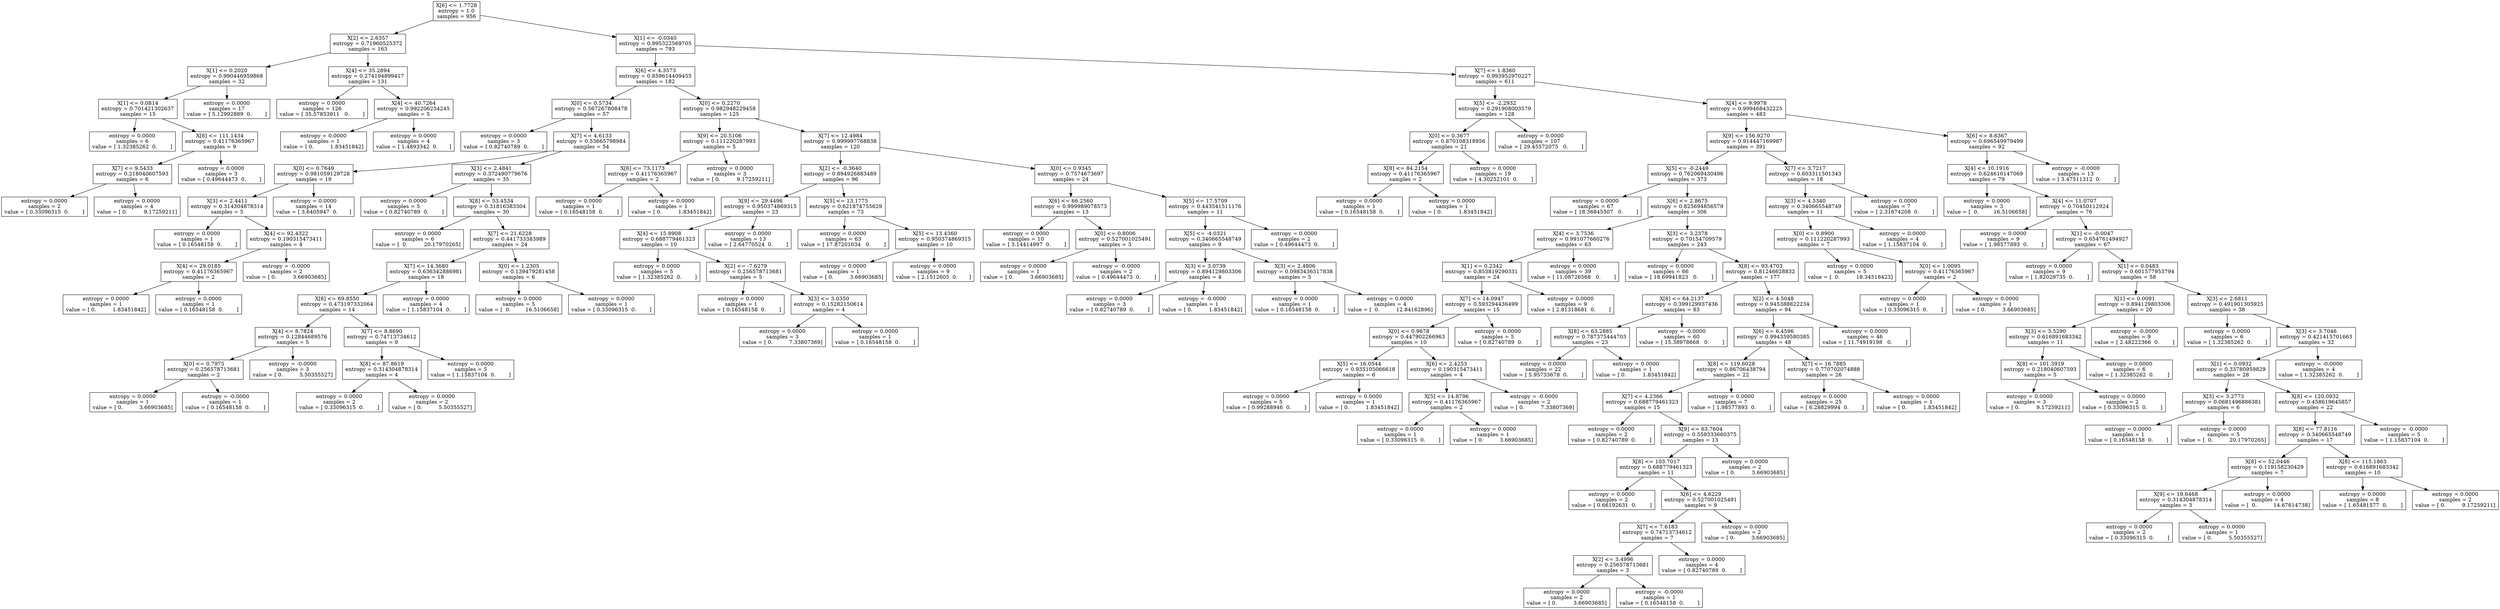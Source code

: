 digraph Tree {
0 [label="X[6] <= 1.7728\nentropy = 1.0\nsamples = 956", shape="box"] ;
1 [label="X[2] <= 2.6357\nentropy = 0.71960525372\nsamples = 163", shape="box"] ;
0 -> 1 ;
2 [label="X[1] <= 0.2020\nentropy = 0.990446959868\nsamples = 32", shape="box"] ;
1 -> 2 ;
3 [label="X[1] <= 0.0814\nentropy = 0.701421302637\nsamples = 15", shape="box"] ;
2 -> 3 ;
4 [label="entropy = 0.0000\nsamples = 6\nvalue = [ 1.32385262  0.        ]", shape="box"] ;
3 -> 4 ;
5 [label="X[8] <= 111.1434\nentropy = 0.41176365967\nsamples = 9", shape="box"] ;
3 -> 5 ;
6 [label="X[7] <= 9.5433\nentropy = 0.218040607593\nsamples = 6", shape="box"] ;
5 -> 6 ;
7 [label="entropy = 0.0000\nsamples = 2\nvalue = [ 0.33096315  0.        ]", shape="box"] ;
6 -> 7 ;
8 [label="entropy = 0.0000\nsamples = 4\nvalue = [ 0.          9.17259211]", shape="box"] ;
6 -> 8 ;
9 [label="entropy = 0.0000\nsamples = 3\nvalue = [ 0.49644473  0.        ]", shape="box"] ;
5 -> 9 ;
10 [label="entropy = 0.0000\nsamples = 17\nvalue = [ 5.12992889  0.        ]", shape="box"] ;
2 -> 10 ;
11 [label="X[4] <= 35.2894\nentropy = 0.274194899417\nsamples = 131", shape="box"] ;
1 -> 11 ;
12 [label="entropy = 0.0000\nsamples = 126\nvalue = [ 35.57853911   0.        ]", shape="box"] ;
11 -> 12 ;
13 [label="X[4] <= 40.7264\nentropy = 0.992206254245\nsamples = 5", shape="box"] ;
11 -> 13 ;
14 [label="entropy = 0.0000\nsamples = 1\nvalue = [ 0.          1.83451842]", shape="box"] ;
13 -> 14 ;
15 [label="entropy = 0.0000\nsamples = 4\nvalue = [ 1.4893342  0.       ]", shape="box"] ;
13 -> 15 ;
16 [label="X[1] <= -0.0340\nentropy = 0.995322569705\nsamples = 793", shape="box"] ;
0 -> 16 ;
17 [label="X[6] <= 4.3573\nentropy = 0.859614409455\nsamples = 182", shape="box"] ;
16 -> 17 ;
18 [label="X[0] <= 0.5734\nentropy = 0.567267808478\nsamples = 57", shape="box"] ;
17 -> 18 ;
19 [label="entropy = 0.0000\nsamples = 3\nvalue = [ 0.82740789  0.        ]", shape="box"] ;
18 -> 19 ;
20 [label="X[7] <= 4.6133\nentropy = 0.53665798984\nsamples = 54", shape="box"] ;
18 -> 20 ;
21 [label="X[0] <= 0.7649\nentropy = 0.981059129728\nsamples = 19", shape="box"] ;
20 -> 21 ;
22 [label="X[3] <= 2.4411\nentropy = 0.314304878314\nsamples = 5", shape="box"] ;
21 -> 22 ;
23 [label="entropy = 0.0000\nsamples = 1\nvalue = [ 0.16548158  0.        ]", shape="box"] ;
22 -> 23 ;
24 [label="X[4] <= 92.4322\nentropy = 0.190315473411\nsamples = 4", shape="box"] ;
22 -> 24 ;
25 [label="X[4] <= 29.0185\nentropy = 0.41176365967\nsamples = 2", shape="box"] ;
24 -> 25 ;
26 [label="entropy = 0.0000\nsamples = 1\nvalue = [ 0.          1.83451842]", shape="box"] ;
25 -> 26 ;
27 [label="entropy = 0.0000\nsamples = 1\nvalue = [ 0.16548158  0.        ]", shape="box"] ;
25 -> 27 ;
28 [label="entropy = -0.0000\nsamples = 2\nvalue = [ 0.          3.66903685]", shape="box"] ;
24 -> 28 ;
29 [label="entropy = 0.0000\nsamples = 14\nvalue = [ 3.6405947  0.       ]", shape="box"] ;
21 -> 29 ;
30 [label="X[3] <= 2.4841\nentropy = 0.372490779676\nsamples = 35", shape="box"] ;
20 -> 30 ;
31 [label="entropy = 0.0000\nsamples = 5\nvalue = [ 0.82740789  0.        ]", shape="box"] ;
30 -> 31 ;
32 [label="X[8] <= 53.4534\nentropy = 0.31816383304\nsamples = 30", shape="box"] ;
30 -> 32 ;
33 [label="entropy = 0.0000\nsamples = 6\nvalue = [  0.          20.17970265]", shape="box"] ;
32 -> 33 ;
34 [label="X[7] <= 21.6228\nentropy = 0.441733383989\nsamples = 24", shape="box"] ;
32 -> 34 ;
35 [label="X[7] <= 14.3680\nentropy = 0.636342886981\nsamples = 18", shape="box"] ;
34 -> 35 ;
36 [label="X[8] <= 69.8550\nentropy = 0.473197332064\nsamples = 14", shape="box"] ;
35 -> 36 ;
37 [label="X[4] <= 8.7824\nentropy = 0.12844689576\nsamples = 5", shape="box"] ;
36 -> 37 ;
38 [label="X[0] <= 0.7975\nentropy = 0.256578713681\nsamples = 2", shape="box"] ;
37 -> 38 ;
39 [label="entropy = 0.0000\nsamples = 1\nvalue = [ 0.          3.66903685]", shape="box"] ;
38 -> 39 ;
40 [label="entropy = -0.0000\nsamples = 1\nvalue = [ 0.16548158  0.        ]", shape="box"] ;
38 -> 40 ;
41 [label="entropy = -0.0000\nsamples = 3\nvalue = [ 0.          5.50355527]", shape="box"] ;
37 -> 41 ;
42 [label="X[7] <= 8.8690\nentropy = 0.74713734612\nsamples = 9", shape="box"] ;
36 -> 42 ;
43 [label="X[8] <= 87.8619\nentropy = 0.314304878314\nsamples = 4", shape="box"] ;
42 -> 43 ;
44 [label="entropy = 0.0000\nsamples = 2\nvalue = [ 0.33096315  0.        ]", shape="box"] ;
43 -> 44 ;
45 [label="entropy = 0.0000\nsamples = 2\nvalue = [ 0.          5.50355527]", shape="box"] ;
43 -> 45 ;
46 [label="entropy = 0.0000\nsamples = 5\nvalue = [ 1.15837104  0.        ]", shape="box"] ;
42 -> 46 ;
47 [label="entropy = 0.0000\nsamples = 4\nvalue = [ 1.15837104  0.        ]", shape="box"] ;
35 -> 47 ;
48 [label="X[0] <= 1.2305\nentropy = 0.139479281458\nsamples = 6", shape="box"] ;
34 -> 48 ;
49 [label="entropy = 0.0000\nsamples = 5\nvalue = [  0.         16.5106658]", shape="box"] ;
48 -> 49 ;
50 [label="entropy = 0.0000\nsamples = 1\nvalue = [ 0.33096315  0.        ]", shape="box"] ;
48 -> 50 ;
51 [label="X[0] <= 0.2270\nentropy = 0.982948229458\nsamples = 125", shape="box"] ;
17 -> 51 ;
52 [label="X[9] <= 20.5106\nentropy = 0.111220287993\nsamples = 5", shape="box"] ;
51 -> 52 ;
53 [label="X[6] <= 73.1173\nentropy = 0.41176365967\nsamples = 2", shape="box"] ;
52 -> 53 ;
54 [label="entropy = 0.0000\nsamples = 1\nvalue = [ 0.16548158  0.        ]", shape="box"] ;
53 -> 54 ;
55 [label="entropy = 0.0000\nsamples = 1\nvalue = [ 0.          1.83451842]", shape="box"] ;
53 -> 55 ;
56 [label="entropy = 0.0000\nsamples = 3\nvalue = [ 0.          9.17259211]", shape="box"] ;
52 -> 56 ;
57 [label="X[7] <= 12.4984\nentropy = 0.999997768838\nsamples = 120", shape="box"] ;
51 -> 57 ;
58 [label="X[2] <= -0.3640\nentropy = 0.894926883489\nsamples = 96", shape="box"] ;
57 -> 58 ;
59 [label="X[9] <= 29.4496\nentropy = 0.950374869315\nsamples = 23", shape="box"] ;
58 -> 59 ;
60 [label="X[4] <= 15.8908\nentropy = 0.688779461323\nsamples = 10", shape="box"] ;
59 -> 60 ;
61 [label="entropy = 0.0000\nsamples = 5\nvalue = [ 1.32385262  0.        ]", shape="box"] ;
60 -> 61 ;
62 [label="X[2] <= -7.6279\nentropy = 0.256578713681\nsamples = 5", shape="box"] ;
60 -> 62 ;
63 [label="entropy = 0.0000\nsamples = 1\nvalue = [ 0.16548158  0.        ]", shape="box"] ;
62 -> 63 ;
64 [label="X[3] <= 3.0350\nentropy = 0.15282150614\nsamples = 4", shape="box"] ;
62 -> 64 ;
65 [label="entropy = 0.0000\nsamples = 3\nvalue = [ 0.          7.33807369]", shape="box"] ;
64 -> 65 ;
66 [label="entropy = 0.0000\nsamples = 1\nvalue = [ 0.16548158  0.        ]", shape="box"] ;
64 -> 66 ;
67 [label="entropy = 0.0000\nsamples = 13\nvalue = [ 2.64770524  0.        ]", shape="box"] ;
59 -> 67 ;
68 [label="X[5] <= 13.1775\nentropy = 0.621874755629\nsamples = 73", shape="box"] ;
58 -> 68 ;
69 [label="entropy = 0.0000\nsamples = 63\nvalue = [ 17.87201034   0.        ]", shape="box"] ;
68 -> 69 ;
70 [label="X[5] <= 13.4360\nentropy = 0.950374869315\nsamples = 10", shape="box"] ;
68 -> 70 ;
71 [label="entropy = 0.0000\nsamples = 1\nvalue = [ 0.          3.66903685]", shape="box"] ;
70 -> 71 ;
72 [label="entropy = 0.0000\nsamples = 9\nvalue = [ 2.1512605  0.       ]", shape="box"] ;
70 -> 72 ;
73 [label="X[0] <= 0.9345\nentropy = 0.7574673697\nsamples = 24", shape="box"] ;
57 -> 73 ;
74 [label="X[6] <= 66.2560\nentropy = 0.999989078573\nsamples = 13", shape="box"] ;
73 -> 74 ;
75 [label="entropy = 0.0000\nsamples = 10\nvalue = [ 3.14414997  0.        ]", shape="box"] ;
74 -> 75 ;
76 [label="X[0] <= 0.8006\nentropy = 0.527001025491\nsamples = 3", shape="box"] ;
74 -> 76 ;
77 [label="entropy = 0.0000\nsamples = 1\nvalue = [ 0.          3.66903685]", shape="box"] ;
76 -> 77 ;
78 [label="entropy = -0.0000\nsamples = 2\nvalue = [ 0.49644473  0.        ]", shape="box"] ;
76 -> 78 ;
79 [label="X[5] <= 17.5709\nentropy = 0.443541511176\nsamples = 11", shape="box"] ;
73 -> 79 ;
80 [label="X[5] <= -4.0321\nentropy = 0.340665548749\nsamples = 9", shape="box"] ;
79 -> 80 ;
81 [label="X[3] <= 3.0739\nentropy = 0.894129803306\nsamples = 4", shape="box"] ;
80 -> 81 ;
82 [label="entropy = 0.0000\nsamples = 3\nvalue = [ 0.82740789  0.        ]", shape="box"] ;
81 -> 82 ;
83 [label="entropy = -0.0000\nsamples = 1\nvalue = [ 0.          1.83451842]", shape="box"] ;
81 -> 83 ;
84 [label="X[3] <= 2.4806\nentropy = 0.0983436517838\nsamples = 5", shape="box"] ;
80 -> 84 ;
85 [label="entropy = 0.0000\nsamples = 1\nvalue = [ 0.16548158  0.        ]", shape="box"] ;
84 -> 85 ;
86 [label="entropy = 0.0000\nsamples = 4\nvalue = [  0.          12.84162896]", shape="box"] ;
84 -> 86 ;
87 [label="entropy = 0.0000\nsamples = 2\nvalue = [ 0.49644473  0.        ]", shape="box"] ;
79 -> 87 ;
88 [label="X[7] <= 1.8360\nentropy = 0.993952970227\nsamples = 611", shape="box"] ;
16 -> 88 ;
89 [label="X[5] <= -2.2932\nentropy = 0.291908003579\nsamples = 128", shape="box"] ;
88 -> 89 ;
90 [label="X[0] <= 0.3677\nentropy = 0.870108318956\nsamples = 21", shape="box"] ;
89 -> 90 ;
91 [label="X[8] <= 84.2154\nentropy = 0.41176365967\nsamples = 2", shape="box"] ;
90 -> 91 ;
92 [label="entropy = 0.0000\nsamples = 1\nvalue = [ 0.16548158  0.        ]", shape="box"] ;
91 -> 92 ;
93 [label="entropy = 0.0000\nsamples = 1\nvalue = [ 0.          1.83451842]", shape="box"] ;
91 -> 93 ;
94 [label="entropy = 0.0000\nsamples = 19\nvalue = [ 4.30252101  0.        ]", shape="box"] ;
90 -> 94 ;
95 [label="entropy = 0.0000\nsamples = 107\nvalue = [ 29.45572075   0.        ]", shape="box"] ;
89 -> 95 ;
96 [label="X[4] <= 9.9978\nentropy = 0.999468432225\nsamples = 483", shape="box"] ;
88 -> 96 ;
97 [label="X[9] <= 156.9270\nentropy = 0.914447169987\nsamples = 391", shape="box"] ;
96 -> 97 ;
98 [label="X[5] <= -0.2449\nentropy = 0.762069430496\nsamples = 373", shape="box"] ;
97 -> 98 ;
99 [label="entropy = 0.0000\nsamples = 67\nvalue = [ 18.36845507   0.        ]", shape="box"] ;
98 -> 99 ;
100 [label="X[6] <= 2.8675\nentropy = 0.825694856579\nsamples = 306", shape="box"] ;
98 -> 100 ;
101 [label="X[4] <= 3.7536\nentropy = 0.991077660276\nsamples = 63", shape="box"] ;
100 -> 101 ;
102 [label="X[1] <= 0.2342\nentropy = 0.853819290331\nsamples = 24", shape="box"] ;
101 -> 102 ;
103 [label="X[7] <= 14.0947\nentropy = 0.593294436499\nsamples = 15", shape="box"] ;
102 -> 103 ;
104 [label="X[0] <= 0.9678\nentropy = 0.447902266963\nsamples = 10", shape="box"] ;
103 -> 104 ;
105 [label="X[5] <= 16.0544\nentropy = 0.935105066618\nsamples = 6", shape="box"] ;
104 -> 105 ;
106 [label="entropy = 0.0000\nsamples = 5\nvalue = [ 0.99288946  0.        ]", shape="box"] ;
105 -> 106 ;
107 [label="entropy = 0.0000\nsamples = 1\nvalue = [ 0.          1.83451842]", shape="box"] ;
105 -> 107 ;
108 [label="X[6] <= 2.4253\nentropy = 0.190315473411\nsamples = 4", shape="box"] ;
104 -> 108 ;
109 [label="X[5] <= 14.8796\nentropy = 0.41176365967\nsamples = 2", shape="box"] ;
108 -> 109 ;
110 [label="entropy = 0.0000\nsamples = 1\nvalue = [ 0.33096315  0.        ]", shape="box"] ;
109 -> 110 ;
111 [label="entropy = 0.0000\nsamples = 1\nvalue = [ 0.          3.66903685]", shape="box"] ;
109 -> 111 ;
112 [label="entropy = -0.0000\nsamples = 2\nvalue = [ 0.          7.33807369]", shape="box"] ;
108 -> 112 ;
113 [label="entropy = 0.0000\nsamples = 5\nvalue = [ 0.82740789  0.        ]", shape="box"] ;
103 -> 113 ;
114 [label="entropy = 0.0000\nsamples = 9\nvalue = [ 2.81318681  0.        ]", shape="box"] ;
102 -> 114 ;
115 [label="entropy = 0.0000\nsamples = 39\nvalue = [ 11.08726568   0.        ]", shape="box"] ;
101 -> 115 ;
116 [label="X[3] <= 3.2378\nentropy = 0.70154709579\nsamples = 243", shape="box"] ;
100 -> 116 ;
117 [label="entropy = 0.0000\nsamples = 66\nvalue = [ 18.69941823   0.        ]", shape="box"] ;
116 -> 117 ;
118 [label="X[8] <= 93.4703\nentropy = 0.81246628832\nsamples = 177", shape="box"] ;
116 -> 118 ;
119 [label="X[8] <= 64.2137\nentropy = 0.399129937436\nsamples = 83", shape="box"] ;
118 -> 119 ;
120 [label="X[8] <= 63.2885\nentropy = 0.787375444703\nsamples = 23", shape="box"] ;
119 -> 120 ;
121 [label="entropy = 0.0000\nsamples = 22\nvalue = [ 5.95733678  0.        ]", shape="box"] ;
120 -> 121 ;
122 [label="entropy = 0.0000\nsamples = 1\nvalue = [ 0.          1.83451842]", shape="box"] ;
120 -> 122 ;
123 [label="entropy = -0.0000\nsamples = 60\nvalue = [ 15.38978668   0.        ]", shape="box"] ;
119 -> 123 ;
124 [label="X[2] <= 4.5048\nentropy = 0.945388822234\nsamples = 94", shape="box"] ;
118 -> 124 ;
125 [label="X[6] <= 6.4596\nentropy = 0.994359580385\nsamples = 48", shape="box"] ;
124 -> 125 ;
126 [label="X[8] <= 119.6028\nentropy = 0.86706438794\nsamples = 22", shape="box"] ;
125 -> 126 ;
127 [label="X[7] <= 4.2366\nentropy = 0.688779461323\nsamples = 15", shape="box"] ;
126 -> 127 ;
128 [label="entropy = 0.0000\nsamples = 2\nvalue = [ 0.82740789  0.        ]", shape="box"] ;
127 -> 128 ;
129 [label="X[9] <= 63.7604\nentropy = 0.559333660375\nsamples = 13", shape="box"] ;
127 -> 129 ;
130 [label="X[8] <= 103.7017\nentropy = 0.688779461323\nsamples = 11", shape="box"] ;
129 -> 130 ;
131 [label="entropy = 0.0000\nsamples = 2\nvalue = [ 0.66192631  0.        ]", shape="box"] ;
130 -> 131 ;
132 [label="X[6] <= 4.6229\nentropy = 0.527001025491\nsamples = 9", shape="box"] ;
130 -> 132 ;
133 [label="X[7] <= 7.6183\nentropy = 0.74713734612\nsamples = 7", shape="box"] ;
132 -> 133 ;
134 [label="X[2] <= 3.4996\nentropy = 0.256578713681\nsamples = 3", shape="box"] ;
133 -> 134 ;
135 [label="entropy = 0.0000\nsamples = 2\nvalue = [ 0.          3.66903685]", shape="box"] ;
134 -> 135 ;
136 [label="entropy = -0.0000\nsamples = 1\nvalue = [ 0.16548158  0.        ]", shape="box"] ;
134 -> 136 ;
137 [label="entropy = 0.0000\nsamples = 4\nvalue = [ 0.82740789  0.        ]", shape="box"] ;
133 -> 137 ;
138 [label="entropy = 0.0000\nsamples = 2\nvalue = [ 0.          3.66903685]", shape="box"] ;
132 -> 138 ;
139 [label="entropy = 0.0000\nsamples = 2\nvalue = [ 0.          3.66903685]", shape="box"] ;
129 -> 139 ;
140 [label="entropy = 0.0000\nsamples = 7\nvalue = [ 1.98577893  0.        ]", shape="box"] ;
126 -> 140 ;
141 [label="X[7] <= 16.7885\nentropy = 0.770702074888\nsamples = 26", shape="box"] ;
125 -> 141 ;
142 [label="entropy = 0.0000\nsamples = 25\nvalue = [ 6.28829994  0.        ]", shape="box"] ;
141 -> 142 ;
143 [label="entropy = 0.0000\nsamples = 1\nvalue = [ 0.          1.83451842]", shape="box"] ;
141 -> 143 ;
144 [label="entropy = 0.0000\nsamples = 46\nvalue = [ 11.74919198   0.        ]", shape="box"] ;
124 -> 144 ;
145 [label="X[7] <= 3.7217\nentropy = 0.603311501343\nsamples = 18", shape="box"] ;
97 -> 145 ;
146 [label="X[3] <= 4.5340\nentropy = 0.340665548749\nsamples = 11", shape="box"] ;
145 -> 146 ;
147 [label="X[0] <= 0.8900\nentropy = 0.111220287993\nsamples = 7", shape="box"] ;
146 -> 147 ;
148 [label="entropy = 0.0000\nsamples = 5\nvalue = [  0.          18.34518423]", shape="box"] ;
147 -> 148 ;
149 [label="X[0] <= 1.0095\nentropy = 0.41176365967\nsamples = 2", shape="box"] ;
147 -> 149 ;
150 [label="entropy = 0.0000\nsamples = 1\nvalue = [ 0.33096315  0.        ]", shape="box"] ;
149 -> 150 ;
151 [label="entropy = 0.0000\nsamples = 1\nvalue = [ 0.          3.66903685]", shape="box"] ;
149 -> 151 ;
152 [label="entropy = 0.0000\nsamples = 4\nvalue = [ 1.15837104  0.        ]", shape="box"] ;
146 -> 152 ;
153 [label="entropy = 0.0000\nsamples = 7\nvalue = [ 2.31674208  0.        ]", shape="box"] ;
145 -> 153 ;
154 [label="X[6] <= 8.6367\nentropy = 0.696549979499\nsamples = 92", shape="box"] ;
96 -> 154 ;
155 [label="X[4] <= 10.1916\nentropy = 0.624610147069\nsamples = 79", shape="box"] ;
154 -> 155 ;
156 [label="entropy = 0.0000\nsamples = 3\nvalue = [  0.         16.5106658]", shape="box"] ;
155 -> 156 ;
157 [label="X[4] <= 11.0707\nentropy = 0.70450112924\nsamples = 76", shape="box"] ;
155 -> 157 ;
158 [label="entropy = 0.0000\nsamples = 9\nvalue = [ 1.98577893  0.        ]", shape="box"] ;
157 -> 158 ;
159 [label="X[1] <= -0.0047\nentropy = 0.654761494927\nsamples = 67", shape="box"] ;
157 -> 159 ;
160 [label="entropy = 0.0000\nsamples = 9\nvalue = [ 1.82029735  0.        ]", shape="box"] ;
159 -> 160 ;
161 [label="X[1] <= 0.0483\nentropy = 0.601577953794\nsamples = 58", shape="box"] ;
159 -> 161 ;
162 [label="X[1] <= 0.0091\nentropy = 0.894129803306\nsamples = 20", shape="box"] ;
161 -> 162 ;
163 [label="X[3] <= 3.5290\nentropy = 0.616891683342\nsamples = 11", shape="box"] ;
162 -> 163 ;
164 [label="X[8] <= 101.3919\nentropy = 0.218040607593\nsamples = 5", shape="box"] ;
163 -> 164 ;
165 [label="entropy = 0.0000\nsamples = 3\nvalue = [ 0.          9.17259211]", shape="box"] ;
164 -> 165 ;
166 [label="entropy = 0.0000\nsamples = 2\nvalue = [ 0.33096315  0.        ]", shape="box"] ;
164 -> 166 ;
167 [label="entropy = 0.0000\nsamples = 6\nvalue = [ 1.32385262  0.        ]", shape="box"] ;
163 -> 167 ;
168 [label="entropy = -0.0000\nsamples = 9\nvalue = [ 2.48222366  0.        ]", shape="box"] ;
162 -> 168 ;
169 [label="X[3] <= 2.6811\nentropy = 0.491901305925\nsamples = 38", shape="box"] ;
161 -> 169 ;
170 [label="entropy = 0.0000\nsamples = 6\nvalue = [ 1.32385262  0.        ]", shape="box"] ;
169 -> 170 ;
171 [label="X[3] <= 3.7046\nentropy = 0.421415701663\nsamples = 32", shape="box"] ;
169 -> 171 ;
172 [label="X[1] <= 0.0932\nentropy = 0.33780959829\nsamples = 28", shape="box"] ;
171 -> 172 ;
173 [label="X[3] <= 3.2773\nentropy = 0.0681496886381\nsamples = 6", shape="box"] ;
172 -> 173 ;
174 [label="entropy = 0.0000\nsamples = 1\nvalue = [ 0.16548158  0.        ]", shape="box"] ;
173 -> 174 ;
175 [label="entropy = 0.0000\nsamples = 5\nvalue = [  0.          20.17970265]", shape="box"] ;
173 -> 175 ;
176 [label="X[8] <= 120.0932\nentropy = 0.458619645857\nsamples = 22", shape="box"] ;
172 -> 176 ;
177 [label="X[8] <= 77.8116\nentropy = 0.340665548749\nsamples = 17", shape="box"] ;
176 -> 177 ;
178 [label="X[8] <= 52.0446\nentropy = 0.119158230429\nsamples = 7", shape="box"] ;
177 -> 178 ;
179 [label="X[9] <= 19.6468\nentropy = 0.314304878314\nsamples = 3", shape="box"] ;
178 -> 179 ;
180 [label="entropy = 0.0000\nsamples = 2\nvalue = [ 0.33096315  0.        ]", shape="box"] ;
179 -> 180 ;
181 [label="entropy = 0.0000\nsamples = 1\nvalue = [ 0.          5.50355527]", shape="box"] ;
179 -> 181 ;
182 [label="entropy = 0.0000\nsamples = 4\nvalue = [  0.          14.67614738]", shape="box"] ;
178 -> 182 ;
183 [label="X[8] <= 115.1863\nentropy = 0.616891683342\nsamples = 10", shape="box"] ;
177 -> 183 ;
184 [label="entropy = 0.0000\nsamples = 8\nvalue = [ 1.65481577  0.        ]", shape="box"] ;
183 -> 184 ;
185 [label="entropy = 0.0000\nsamples = 2\nvalue = [ 0.          9.17259211]", shape="box"] ;
183 -> 185 ;
186 [label="entropy = -0.0000\nsamples = 5\nvalue = [ 1.15837104  0.        ]", shape="box"] ;
176 -> 186 ;
187 [label="entropy = -0.0000\nsamples = 4\nvalue = [ 1.32385262  0.        ]", shape="box"] ;
171 -> 187 ;
188 [label="entropy = -0.0000\nsamples = 13\nvalue = [ 3.47511312  0.        ]", shape="box"] ;
154 -> 188 ;
}
